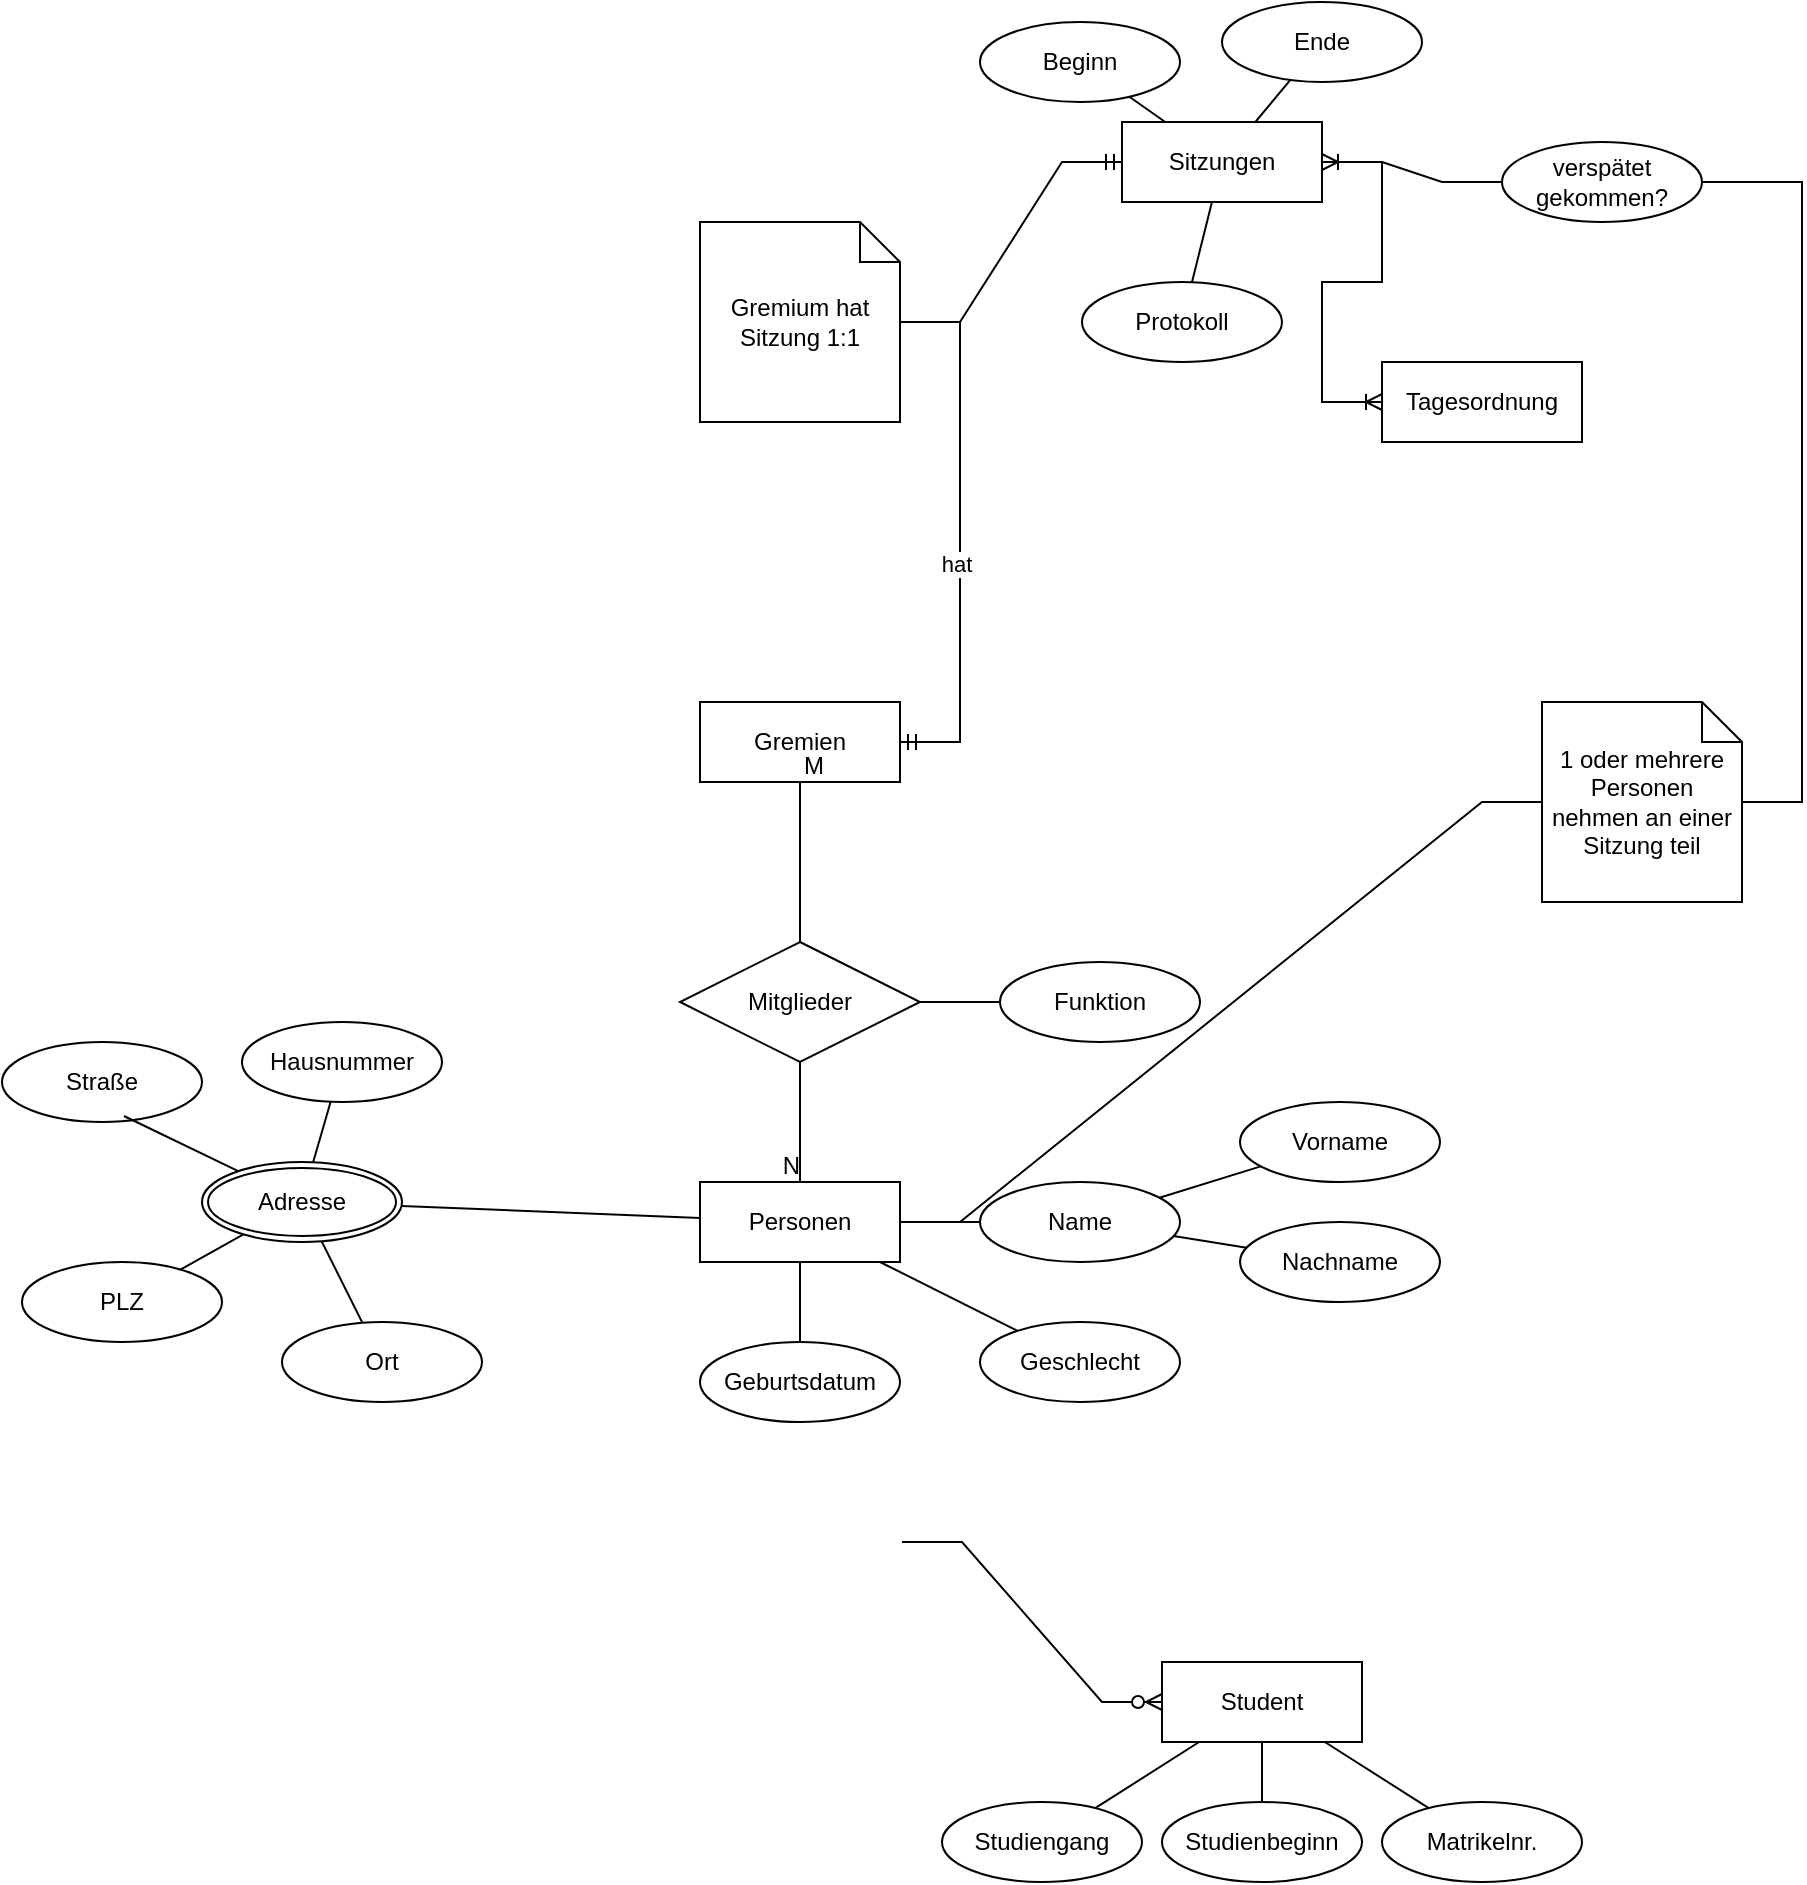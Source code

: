<mxfile version="20.3.0" type="device"><diagram id="yTa2JQUaMeyrHGS1f4Tm" name="Seite-1"><mxGraphModel dx="2489" dy="857" grid="1" gridSize="10" guides="1" tooltips="1" connect="1" arrows="1" fold="1" page="1" pageScale="1" pageWidth="827" pageHeight="1169" math="0" shadow="0"><root><mxCell id="0"/><mxCell id="1" parent="0"/><mxCell id="YUkfRuFCXFSA4Qi8Cyce-2" value="Gremien" style="whiteSpace=wrap;html=1;align=center;" parent="1" vertex="1"><mxGeometry x="299" y="390" width="100" height="40" as="geometry"/></mxCell><mxCell id="YUkfRuFCXFSA4Qi8Cyce-4" value="Funktion" style="ellipse;whiteSpace=wrap;html=1;align=center;" parent="1" vertex="1"><mxGeometry x="449" y="520" width="100" height="40" as="geometry"/></mxCell><mxCell id="YUkfRuFCXFSA4Qi8Cyce-5" value="" style="endArrow=none;html=1;rounded=0;" parent="1" source="YUkfRuFCXFSA4Qi8Cyce-3" target="YUkfRuFCXFSA4Qi8Cyce-4" edge="1"><mxGeometry relative="1" as="geometry"><mxPoint x="269" y="440" as="sourcePoint"/><mxPoint x="429" y="440" as="targetPoint"/></mxGeometry></mxCell><mxCell id="YUkfRuFCXFSA4Qi8Cyce-6" value="" style="endArrow=none;html=1;rounded=0;startArrow=none;" parent="1" source="YUkfRuFCXFSA4Qi8Cyce-3" target="YUkfRuFCXFSA4Qi8Cyce-10" edge="1"><mxGeometry relative="1" as="geometry"><mxPoint x="269" y="440" as="sourcePoint"/><mxPoint x="429" y="440" as="targetPoint"/></mxGeometry></mxCell><mxCell id="YUkfRuFCXFSA4Qi8Cyce-8" value="N" style="resizable=0;html=1;align=right;verticalAlign=bottom;" parent="YUkfRuFCXFSA4Qi8Cyce-6" connectable="0" vertex="1"><mxGeometry x="1" relative="1" as="geometry"/></mxCell><mxCell id="YUkfRuFCXFSA4Qi8Cyce-10" value="Personen" style="whiteSpace=wrap;html=1;align=center;" parent="1" vertex="1"><mxGeometry x="299" y="630" width="100" height="40" as="geometry"/></mxCell><mxCell id="YUkfRuFCXFSA4Qi8Cyce-11" value="Name" style="ellipse;whiteSpace=wrap;html=1;align=center;" parent="1" vertex="1"><mxGeometry x="439" y="630" width="100" height="40" as="geometry"/></mxCell><mxCell id="YUkfRuFCXFSA4Qi8Cyce-12" value="Vorname" style="ellipse;whiteSpace=wrap;html=1;align=center;" parent="1" vertex="1"><mxGeometry x="569" y="590" width="100" height="40" as="geometry"/></mxCell><mxCell id="YUkfRuFCXFSA4Qi8Cyce-13" value="Nachname" style="ellipse;whiteSpace=wrap;html=1;align=center;" parent="1" vertex="1"><mxGeometry x="569" y="650" width="100" height="40" as="geometry"/></mxCell><mxCell id="YUkfRuFCXFSA4Qi8Cyce-14" value="" style="endArrow=none;html=1;rounded=0;" parent="1" source="YUkfRuFCXFSA4Qi8Cyce-11" target="YUkfRuFCXFSA4Qi8Cyce-12" edge="1"><mxGeometry relative="1" as="geometry"><mxPoint x="429" y="760" as="sourcePoint"/><mxPoint x="589" y="760" as="targetPoint"/></mxGeometry></mxCell><mxCell id="YUkfRuFCXFSA4Qi8Cyce-16" value="" style="endArrow=none;html=1;rounded=0;" parent="1" source="YUkfRuFCXFSA4Qi8Cyce-11" target="YUkfRuFCXFSA4Qi8Cyce-13" edge="1"><mxGeometry relative="1" as="geometry"><mxPoint x="489" y="640" as="sourcePoint"/><mxPoint x="569" y="650" as="targetPoint"/></mxGeometry></mxCell><mxCell id="YUkfRuFCXFSA4Qi8Cyce-17" value="" style="endArrow=none;html=1;rounded=0;" parent="1" source="YUkfRuFCXFSA4Qi8Cyce-10" target="YUkfRuFCXFSA4Qi8Cyce-11" edge="1"><mxGeometry relative="1" as="geometry"><mxPoint x="409" y="650" as="sourcePoint"/><mxPoint x="489" y="660" as="targetPoint"/></mxGeometry></mxCell><mxCell id="YUkfRuFCXFSA4Qi8Cyce-3" value="Mitglieder" style="shape=rhombus;perimeter=rhombusPerimeter;whiteSpace=wrap;html=1;align=center;" parent="1" vertex="1"><mxGeometry x="289" y="510" width="120" height="60" as="geometry"/></mxCell><mxCell id="YUkfRuFCXFSA4Qi8Cyce-18" value="" style="endArrow=none;html=1;rounded=0;" parent="1" source="YUkfRuFCXFSA4Qi8Cyce-2" target="YUkfRuFCXFSA4Qi8Cyce-3" edge="1"><mxGeometry relative="1" as="geometry"><mxPoint x="349" y="430" as="sourcePoint"/><mxPoint x="349" y="630" as="targetPoint"/></mxGeometry></mxCell><mxCell id="YUkfRuFCXFSA4Qi8Cyce-19" value="M" style="resizable=0;html=1;align=left;verticalAlign=bottom;" parent="YUkfRuFCXFSA4Qi8Cyce-18" connectable="0" vertex="1"><mxGeometry x="-1" relative="1" as="geometry"/></mxCell><mxCell id="YUkfRuFCXFSA4Qi8Cyce-21" value="Geschlecht" style="ellipse;whiteSpace=wrap;html=1;align=center;" parent="1" vertex="1"><mxGeometry x="439" y="700" width="100" height="40" as="geometry"/></mxCell><mxCell id="YUkfRuFCXFSA4Qi8Cyce-22" value="Geburtsdatum" style="ellipse;whiteSpace=wrap;html=1;align=center;" parent="1" vertex="1"><mxGeometry x="299" y="710" width="100" height="40" as="geometry"/></mxCell><mxCell id="YUkfRuFCXFSA4Qi8Cyce-24" value="" style="endArrow=none;html=1;rounded=0;" parent="1" source="YUkfRuFCXFSA4Qi8Cyce-10" target="YUkfRuFCXFSA4Qi8Cyce-21" edge="1"><mxGeometry relative="1" as="geometry"><mxPoint x="409" y="650" as="sourcePoint"/><mxPoint x="569" y="650" as="targetPoint"/></mxGeometry></mxCell><mxCell id="YUkfRuFCXFSA4Qi8Cyce-25" value="" style="endArrow=none;html=1;rounded=0;" parent="1" source="YUkfRuFCXFSA4Qi8Cyce-10" target="YUkfRuFCXFSA4Qi8Cyce-22" edge="1"><mxGeometry relative="1" as="geometry"><mxPoint x="409" y="650" as="sourcePoint"/><mxPoint x="569" y="650" as="targetPoint"/></mxGeometry></mxCell><mxCell id="YUkfRuFCXFSA4Qi8Cyce-26" value="" style="endArrow=none;html=1;rounded=0;" parent="1" source="YUkfRuFCXFSA4Qi8Cyce-10" target="YUkfRuFCXFSA4Qi8Cyce-37" edge="1"><mxGeometry relative="1" as="geometry"><mxPoint x="409" y="650" as="sourcePoint"/><mxPoint x="255.042" y="686.138" as="targetPoint"/></mxGeometry></mxCell><mxCell id="YUkfRuFCXFSA4Qi8Cyce-27" value="Student" style="whiteSpace=wrap;html=1;align=center;" parent="1" vertex="1"><mxGeometry x="530" y="870" width="100" height="40" as="geometry"/></mxCell><mxCell id="YUkfRuFCXFSA4Qi8Cyce-28" value="Studiengang" style="ellipse;whiteSpace=wrap;html=1;align=center;" parent="1" vertex="1"><mxGeometry x="420" y="940" width="100" height="40" as="geometry"/></mxCell><mxCell id="YUkfRuFCXFSA4Qi8Cyce-29" value="Studienbeginn" style="ellipse;whiteSpace=wrap;html=1;align=center;" parent="1" vertex="1"><mxGeometry x="530" y="940" width="100" height="40" as="geometry"/></mxCell><mxCell id="YUkfRuFCXFSA4Qi8Cyce-31" value="Matrikelnr." style="ellipse;whiteSpace=wrap;html=1;align=center;" parent="1" vertex="1"><mxGeometry x="640" y="940" width="100" height="40" as="geometry"/></mxCell><mxCell id="YUkfRuFCXFSA4Qi8Cyce-32" value="" style="endArrow=none;html=1;rounded=0;" parent="1" source="YUkfRuFCXFSA4Qi8Cyce-27" target="YUkfRuFCXFSA4Qi8Cyce-28" edge="1"><mxGeometry relative="1" as="geometry"><mxPoint x="259" y="700" as="sourcePoint"/><mxPoint x="419" y="700" as="targetPoint"/></mxGeometry></mxCell><mxCell id="YUkfRuFCXFSA4Qi8Cyce-33" value="" style="endArrow=none;html=1;rounded=0;" parent="1" source="YUkfRuFCXFSA4Qi8Cyce-27" target="YUkfRuFCXFSA4Qi8Cyce-29" edge="1"><mxGeometry relative="1" as="geometry"><mxPoint x="259" y="700" as="sourcePoint"/><mxPoint x="419" y="700" as="targetPoint"/></mxGeometry></mxCell><mxCell id="YUkfRuFCXFSA4Qi8Cyce-34" value="" style="endArrow=none;html=1;rounded=0;" parent="1" source="YUkfRuFCXFSA4Qi8Cyce-27" target="YUkfRuFCXFSA4Qi8Cyce-31" edge="1"><mxGeometry relative="1" as="geometry"><mxPoint x="259" y="700" as="sourcePoint"/><mxPoint x="419" y="700" as="targetPoint"/></mxGeometry></mxCell><mxCell id="YUkfRuFCXFSA4Qi8Cyce-37" value="Adresse" style="ellipse;shape=doubleEllipse;margin=3;whiteSpace=wrap;html=1;align=center;" parent="1" vertex="1"><mxGeometry x="50" y="620" width="100" height="40" as="geometry"/></mxCell><mxCell id="YUkfRuFCXFSA4Qi8Cyce-38" value="Straße" style="ellipse;whiteSpace=wrap;html=1;align=center;" parent="1" vertex="1"><mxGeometry x="-50" y="560" width="100" height="40" as="geometry"/></mxCell><mxCell id="YUkfRuFCXFSA4Qi8Cyce-40" value="Hausnummer" style="ellipse;whiteSpace=wrap;html=1;align=center;" parent="1" vertex="1"><mxGeometry x="70" y="550" width="100" height="40" as="geometry"/></mxCell><mxCell id="YUkfRuFCXFSA4Qi8Cyce-41" value="Ort" style="ellipse;whiteSpace=wrap;html=1;align=center;" parent="1" vertex="1"><mxGeometry x="90" y="700" width="100" height="40" as="geometry"/></mxCell><mxCell id="YUkfRuFCXFSA4Qi8Cyce-42" value="PLZ" style="ellipse;whiteSpace=wrap;html=1;align=center;" parent="1" vertex="1"><mxGeometry x="-40" y="670" width="100" height="40" as="geometry"/></mxCell><mxCell id="YUkfRuFCXFSA4Qi8Cyce-43" value="" style="endArrow=none;html=1;rounded=0;" parent="1" source="YUkfRuFCXFSA4Qi8Cyce-37" target="YUkfRuFCXFSA4Qi8Cyce-42" edge="1"><mxGeometry relative="1" as="geometry"><mxPoint x="230" y="700" as="sourcePoint"/><mxPoint x="390" y="700" as="targetPoint"/></mxGeometry></mxCell><mxCell id="YUkfRuFCXFSA4Qi8Cyce-44" value="" style="endArrow=none;html=1;rounded=0;entryX=0.61;entryY=0.925;entryDx=0;entryDy=0;entryPerimeter=0;" parent="1" source="YUkfRuFCXFSA4Qi8Cyce-37" target="YUkfRuFCXFSA4Qi8Cyce-38" edge="1"><mxGeometry relative="1" as="geometry"><mxPoint x="230" y="700" as="sourcePoint"/><mxPoint x="390" y="700" as="targetPoint"/></mxGeometry></mxCell><mxCell id="YUkfRuFCXFSA4Qi8Cyce-45" value="" style="endArrow=none;html=1;rounded=0;" parent="1" source="YUkfRuFCXFSA4Qi8Cyce-37" target="YUkfRuFCXFSA4Qi8Cyce-41" edge="1"><mxGeometry relative="1" as="geometry"><mxPoint x="230" y="700" as="sourcePoint"/><mxPoint x="390" y="700" as="targetPoint"/></mxGeometry></mxCell><mxCell id="YUkfRuFCXFSA4Qi8Cyce-46" value="" style="endArrow=none;html=1;rounded=0;" parent="1" source="YUkfRuFCXFSA4Qi8Cyce-37" target="YUkfRuFCXFSA4Qi8Cyce-40" edge="1"><mxGeometry relative="1" as="geometry"><mxPoint x="230" y="700" as="sourcePoint"/><mxPoint x="390" y="700" as="targetPoint"/></mxGeometry></mxCell><mxCell id="YUkfRuFCXFSA4Qi8Cyce-47" value="Sitzungen" style="whiteSpace=wrap;html=1;align=center;" parent="1" vertex="1"><mxGeometry x="510" y="100" width="100" height="40" as="geometry"/></mxCell><mxCell id="YUkfRuFCXFSA4Qi8Cyce-48" value="" style="edgeStyle=entityRelationEdgeStyle;fontSize=12;html=1;endArrow=ERmandOne;startArrow=none;rounded=0;" parent="1" source="YUkfRuFCXFSA4Qi8Cyce-55" target="YUkfRuFCXFSA4Qi8Cyce-47" edge="1"><mxGeometry width="100" height="100" relative="1" as="geometry"><mxPoint x="620" y="530" as="sourcePoint"/><mxPoint x="720" y="430" as="targetPoint"/></mxGeometry></mxCell><mxCell id="YUkfRuFCXFSA4Qi8Cyce-50" value="Beginn" style="ellipse;whiteSpace=wrap;html=1;align=center;" parent="1" vertex="1"><mxGeometry x="439" y="50" width="100" height="40" as="geometry"/></mxCell><mxCell id="YUkfRuFCXFSA4Qi8Cyce-51" value="Ende" style="ellipse;whiteSpace=wrap;html=1;align=center;" parent="1" vertex="1"><mxGeometry x="560" y="40" width="100" height="40" as="geometry"/></mxCell><mxCell id="YUkfRuFCXFSA4Qi8Cyce-52" value="" style="endArrow=none;html=1;rounded=0;" parent="1" source="YUkfRuFCXFSA4Qi8Cyce-47" target="YUkfRuFCXFSA4Qi8Cyce-50" edge="1"><mxGeometry relative="1" as="geometry"><mxPoint x="710" y="480" as="sourcePoint"/><mxPoint x="870" y="480" as="targetPoint"/></mxGeometry></mxCell><mxCell id="YUkfRuFCXFSA4Qi8Cyce-53" value="" style="endArrow=none;html=1;rounded=0;" parent="1" source="YUkfRuFCXFSA4Qi8Cyce-47" target="YUkfRuFCXFSA4Qi8Cyce-51" edge="1"><mxGeometry relative="1" as="geometry"><mxPoint x="650" y="120" as="sourcePoint"/><mxPoint x="870" y="480" as="targetPoint"/></mxGeometry></mxCell><mxCell id="YUkfRuFCXFSA4Qi8Cyce-55" value="Gremium hat Sitzung 1:1" style="shape=note;size=20;whiteSpace=wrap;html=1;" parent="1" vertex="1"><mxGeometry x="299" y="150" width="100" height="100" as="geometry"/></mxCell><mxCell id="YUkfRuFCXFSA4Qi8Cyce-56" value="" style="edgeStyle=entityRelationEdgeStyle;fontSize=12;html=1;endArrow=none;startArrow=ERmandOne;rounded=0;" parent="1" source="YUkfRuFCXFSA4Qi8Cyce-2" target="YUkfRuFCXFSA4Qi8Cyce-55" edge="1"><mxGeometry width="100" height="100" relative="1" as="geometry"><mxPoint x="399" y="410" as="sourcePoint"/><mxPoint x="569" y="160" as="targetPoint"/></mxGeometry></mxCell><mxCell id="YUkfRuFCXFSA4Qi8Cyce-57" value="hat" style="edgeLabel;html=1;align=center;verticalAlign=middle;resizable=0;points=[];" parent="YUkfRuFCXFSA4Qi8Cyce-56" vertex="1" connectable="0"><mxGeometry x="-0.12" y="2" relative="1" as="geometry"><mxPoint as="offset"/></mxGeometry></mxCell><mxCell id="YUkfRuFCXFSA4Qi8Cyce-58" value="" style="edgeStyle=entityRelationEdgeStyle;fontSize=12;html=1;endArrow=ERoneToMany;rounded=0;startArrow=none;" parent="1" source="YUkfRuFCXFSA4Qi8Cyce-61" target="YUkfRuFCXFSA4Qi8Cyce-47" edge="1"><mxGeometry width="100" height="100" relative="1" as="geometry"><mxPoint x="590" y="380" as="sourcePoint"/><mxPoint x="690" y="280" as="targetPoint"/></mxGeometry></mxCell><mxCell id="YUkfRuFCXFSA4Qi8Cyce-59" value="1 oder mehrere Personen nehmen an einer Sitzung teil" style="shape=note;size=20;whiteSpace=wrap;html=1;" parent="1" vertex="1"><mxGeometry x="720" y="390" width="100" height="100" as="geometry"/></mxCell><mxCell id="YUkfRuFCXFSA4Qi8Cyce-60" value="" style="edgeStyle=entityRelationEdgeStyle;fontSize=12;html=1;endArrow=none;rounded=0;" parent="1" source="YUkfRuFCXFSA4Qi8Cyce-10" target="YUkfRuFCXFSA4Qi8Cyce-59" edge="1"><mxGeometry width="100" height="100" relative="1" as="geometry"><mxPoint x="399" y="650" as="sourcePoint"/><mxPoint x="569" y="160" as="targetPoint"/></mxGeometry></mxCell><mxCell id="YUkfRuFCXFSA4Qi8Cyce-61" value="verspätet gekommen?" style="ellipse;whiteSpace=wrap;html=1;align=center;" parent="1" vertex="1"><mxGeometry x="700" y="110" width="100" height="40" as="geometry"/></mxCell><mxCell id="YUkfRuFCXFSA4Qi8Cyce-62" value="" style="edgeStyle=entityRelationEdgeStyle;fontSize=12;html=1;endArrow=none;rounded=0;startArrow=none;" parent="1" source="YUkfRuFCXFSA4Qi8Cyce-59" target="YUkfRuFCXFSA4Qi8Cyce-61" edge="1"><mxGeometry width="100" height="100" relative="1" as="geometry"><mxPoint x="720" y="440" as="sourcePoint"/><mxPoint x="610" y="120" as="targetPoint"/></mxGeometry></mxCell><mxCell id="YUkfRuFCXFSA4Qi8Cyce-63" value="Protokoll" style="ellipse;whiteSpace=wrap;html=1;align=center;" parent="1" vertex="1"><mxGeometry x="490" y="180" width="100" height="40" as="geometry"/></mxCell><mxCell id="YUkfRuFCXFSA4Qi8Cyce-64" value="" style="endArrow=none;html=1;rounded=0;" parent="1" source="YUkfRuFCXFSA4Qi8Cyce-63" target="YUkfRuFCXFSA4Qi8Cyce-47" edge="1"><mxGeometry relative="1" as="geometry"><mxPoint x="560" y="300" as="sourcePoint"/><mxPoint x="720" y="300" as="targetPoint"/></mxGeometry></mxCell><mxCell id="YUkfRuFCXFSA4Qi8Cyce-65" value="Tagesordnung" style="whiteSpace=wrap;html=1;align=center;" parent="1" vertex="1"><mxGeometry x="640" y="220" width="100" height="40" as="geometry"/></mxCell><mxCell id="YUkfRuFCXFSA4Qi8Cyce-66" value="" style="edgeStyle=entityRelationEdgeStyle;fontSize=12;html=1;endArrow=ERoneToMany;rounded=0;" parent="1" source="YUkfRuFCXFSA4Qi8Cyce-47" target="YUkfRuFCXFSA4Qi8Cyce-65" edge="1"><mxGeometry width="100" height="100" relative="1" as="geometry"><mxPoint x="670" y="430" as="sourcePoint"/><mxPoint x="680" y="230" as="targetPoint"/></mxGeometry></mxCell><mxCell id="zbD6ofYuiAHYCJvxdTbR-2" value="" style="edgeStyle=entityRelationEdgeStyle;fontSize=12;html=1;endArrow=ERzeroToMany;endFill=1;rounded=0;" edge="1" parent="1" target="YUkfRuFCXFSA4Qi8Cyce-27"><mxGeometry width="100" height="100" relative="1" as="geometry"><mxPoint x="400" y="810" as="sourcePoint"/><mxPoint x="480" y="720" as="targetPoint"/></mxGeometry></mxCell></root></mxGraphModel></diagram></mxfile>